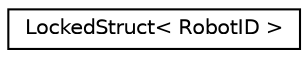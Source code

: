 digraph "Graphical Class Hierarchy"
{
  edge [fontname="Helvetica",fontsize="10",labelfontname="Helvetica",labelfontsize="10"];
  node [fontname="Helvetica",fontsize="10",shape=record];
  rankdir="LR";
  Node0 [label="LockedStruct\< RobotID \>",height=0.2,width=0.4,color="black", fillcolor="white", style="filled",URL="$struct_locked_struct.html"];
}
